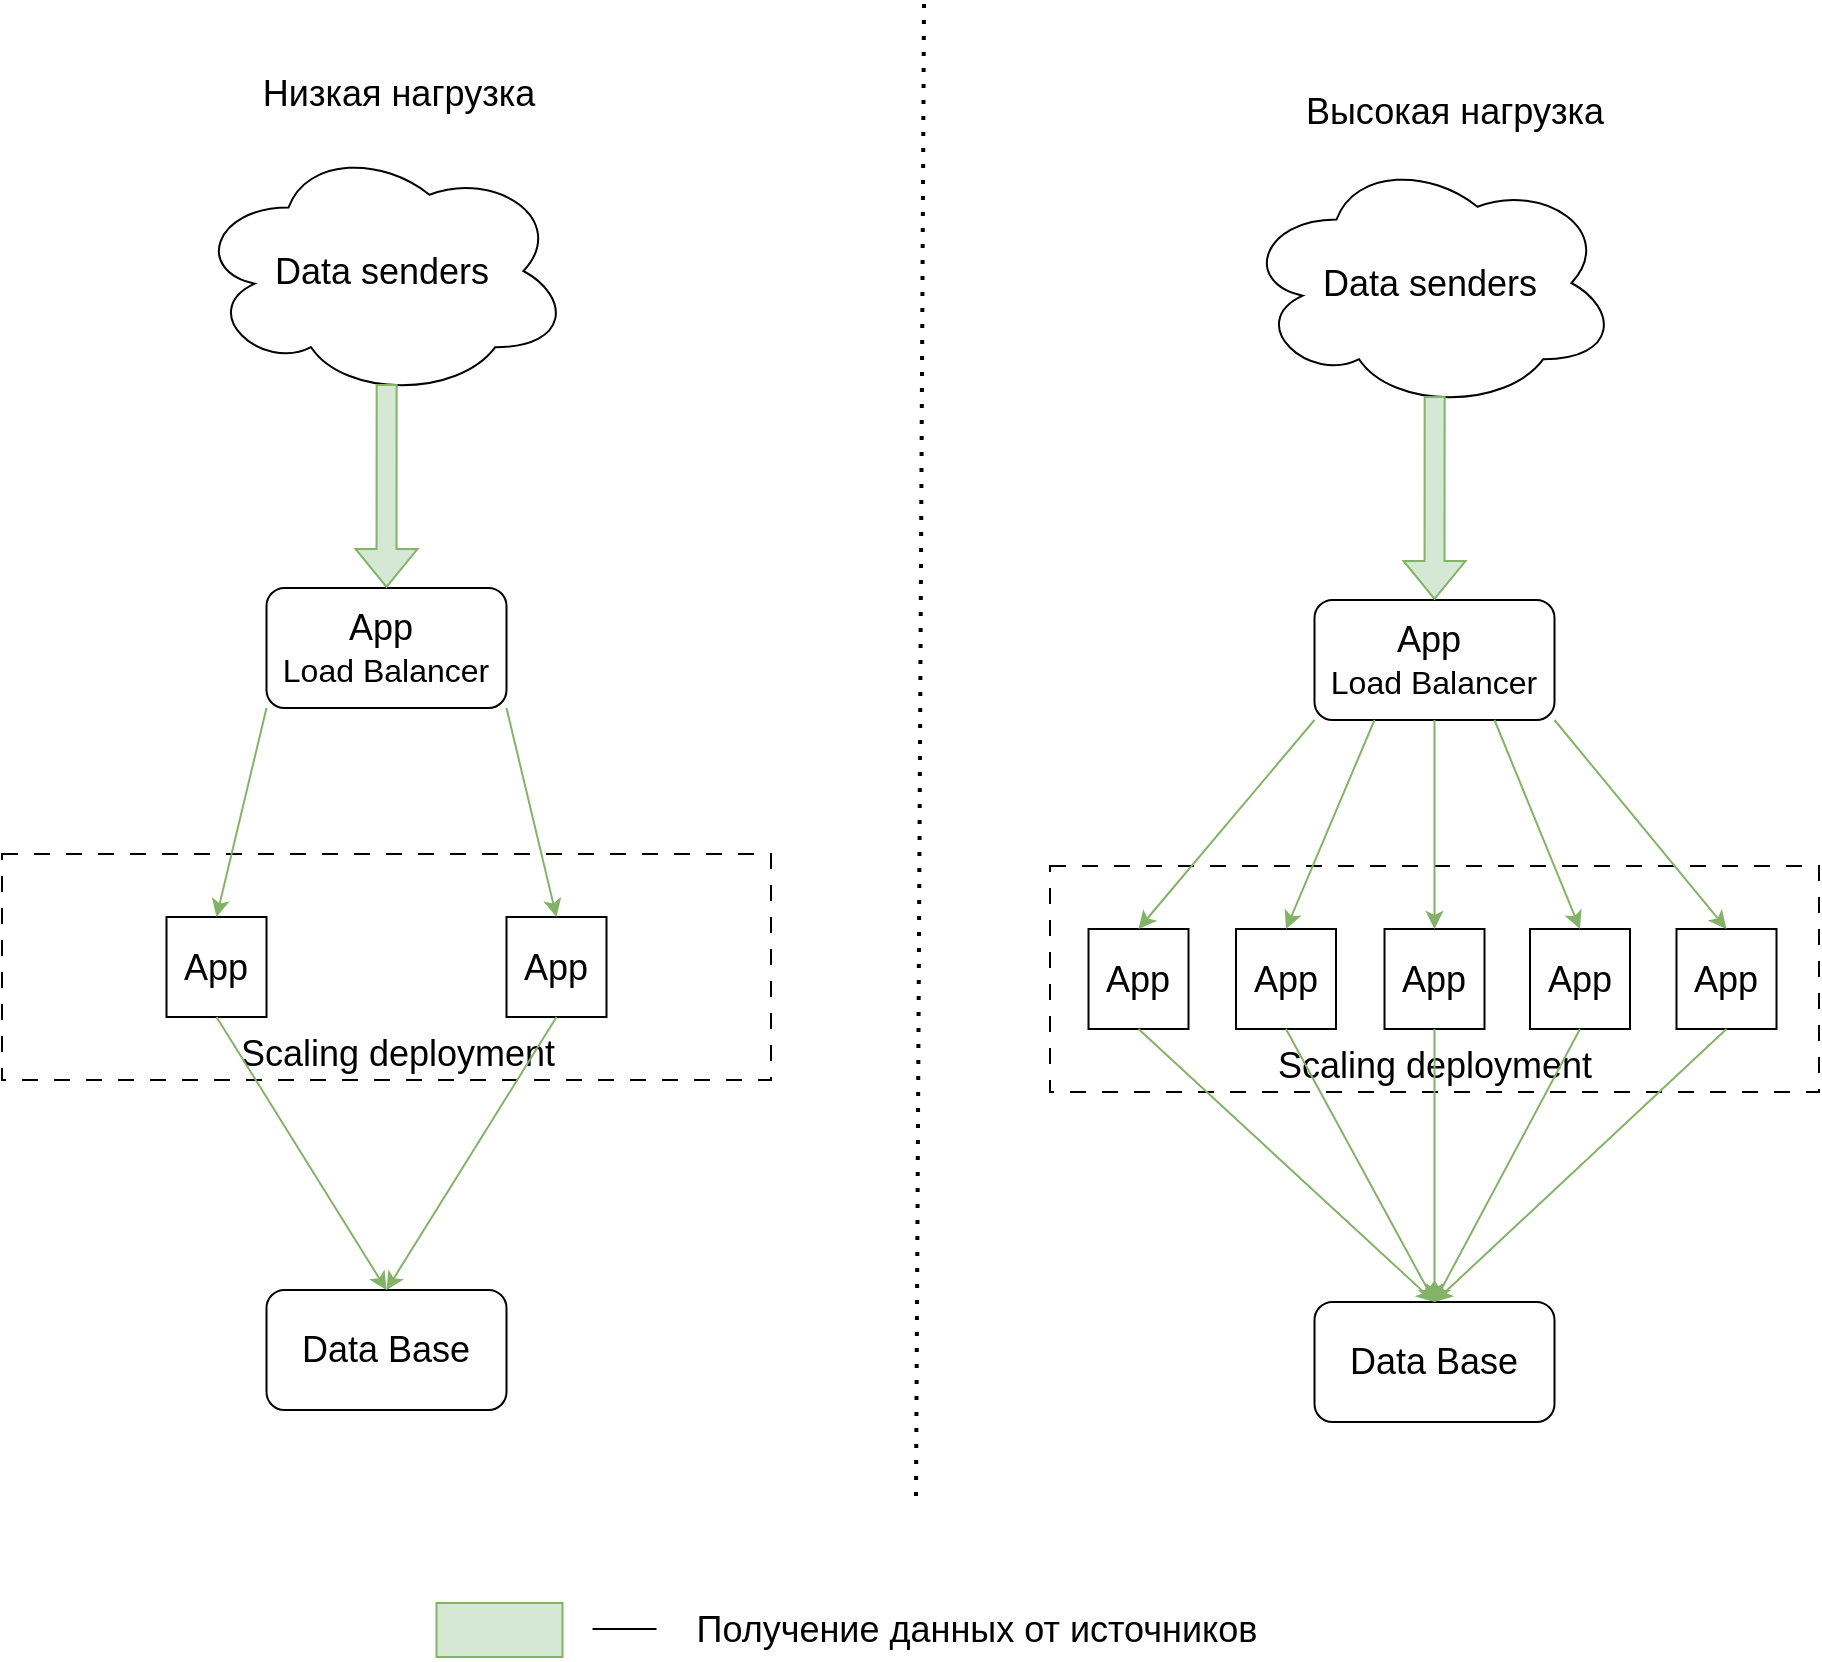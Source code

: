 <mxfile version="22.1.17" type="device">
  <diagram name="Страница — 1" id="v183EFJ7eAloO63CMou5">
    <mxGraphModel dx="2074" dy="2320" grid="0" gridSize="10" guides="1" tooltips="1" connect="1" arrows="1" fold="1" page="1" pageScale="1" pageWidth="827" pageHeight="1169" math="0" shadow="0">
      <root>
        <mxCell id="0" />
        <mxCell id="1" parent="0" />
        <mxCell id="d0DAwnYySHNyLZebtg_5-1" value="&lt;font style=&quot;font-size: 18px;&quot;&gt;App&amp;nbsp;&lt;/font&gt;&lt;div&gt;&lt;span style=&quot;background-color: initial;&quot;&gt;&lt;font size=&quot;3&quot;&gt;Load Balancer&lt;/font&gt;&lt;/span&gt;&lt;br&gt;&lt;/div&gt;" style="rounded=1;whiteSpace=wrap;html=1;" parent="1" vertex="1">
          <mxGeometry x="166.25" y="271" width="120" height="60" as="geometry" />
        </mxCell>
        <mxCell id="d0DAwnYySHNyLZebtg_5-2" value="" style="rounded=0;whiteSpace=wrap;html=1;dashed=1;dashPattern=8 8;" parent="1" vertex="1">
          <mxGeometry x="34" y="404" width="384.5" height="113" as="geometry" />
        </mxCell>
        <mxCell id="d0DAwnYySHNyLZebtg_5-53" value="&lt;font style=&quot;font-size: 18px;&quot;&gt;Scaling deployment&lt;/font&gt;" style="text;html=1;align=center;verticalAlign=middle;whiteSpace=wrap;rounded=0;" parent="1" vertex="1">
          <mxGeometry x="148.38" y="489" width="167.75" height="30" as="geometry" />
        </mxCell>
        <mxCell id="d0DAwnYySHNyLZebtg_5-5" value="&lt;font style=&quot;font-size: 18px;&quot;&gt;App&lt;/font&gt;" style="whiteSpace=wrap;html=1;aspect=fixed;" parent="1" vertex="1">
          <mxGeometry x="116.25" y="435.5" width="50" height="50" as="geometry" />
        </mxCell>
        <mxCell id="d0DAwnYySHNyLZebtg_5-6" value="&lt;font style=&quot;font-size: 18px;&quot;&gt;App&lt;/font&gt;" style="whiteSpace=wrap;html=1;aspect=fixed;" parent="1" vertex="1">
          <mxGeometry x="286.25" y="435.5" width="50" height="50" as="geometry" />
        </mxCell>
        <mxCell id="d0DAwnYySHNyLZebtg_5-9" value="" style="endArrow=classic;html=1;rounded=0;exitX=0;exitY=1;exitDx=0;exitDy=0;entryX=0.5;entryY=0;entryDx=0;entryDy=0;fillColor=#d5e8d4;strokeColor=#82b366;" parent="1" source="d0DAwnYySHNyLZebtg_5-1" target="d0DAwnYySHNyLZebtg_5-5" edge="1">
          <mxGeometry width="50" height="50" relative="1" as="geometry">
            <mxPoint x="-2.75" y="596" as="sourcePoint" />
            <mxPoint x="47.25" y="546" as="targetPoint" />
          </mxGeometry>
        </mxCell>
        <mxCell id="d0DAwnYySHNyLZebtg_5-11" value="" style="endArrow=classic;html=1;rounded=0;exitX=1;exitY=1;exitDx=0;exitDy=0;entryX=0.5;entryY=0;entryDx=0;entryDy=0;fillColor=#d5e8d4;strokeColor=#82b366;" parent="1" source="d0DAwnYySHNyLZebtg_5-1" target="d0DAwnYySHNyLZebtg_5-6" edge="1">
          <mxGeometry width="50" height="50" relative="1" as="geometry">
            <mxPoint x="328.25" y="362" as="sourcePoint" />
            <mxPoint x="378.25" y="312" as="targetPoint" />
          </mxGeometry>
        </mxCell>
        <mxCell id="d0DAwnYySHNyLZebtg_5-12" value="&lt;span style=&quot;background-color: rgb(255, 255, 255);&quot;&gt;&lt;font style=&quot;font-size: 18px;&quot;&gt;Data Base&lt;/font&gt;&lt;/span&gt;" style="rounded=1;whiteSpace=wrap;html=1;" parent="1" vertex="1">
          <mxGeometry x="166.25" y="622" width="120" height="60" as="geometry" />
        </mxCell>
        <mxCell id="d0DAwnYySHNyLZebtg_5-13" value="" style="endArrow=classic;html=1;rounded=0;exitX=0.5;exitY=1;exitDx=0;exitDy=0;entryX=0.5;entryY=0;entryDx=0;entryDy=0;fillColor=#d5e8d4;strokeColor=#82b366;" parent="1" source="d0DAwnYySHNyLZebtg_5-5" target="d0DAwnYySHNyLZebtg_5-12" edge="1">
          <mxGeometry width="50" height="50" relative="1" as="geometry">
            <mxPoint x="-2.75" y="596" as="sourcePoint" />
            <mxPoint x="47.25" y="546" as="targetPoint" />
          </mxGeometry>
        </mxCell>
        <mxCell id="d0DAwnYySHNyLZebtg_5-15" value="" style="endArrow=classic;html=1;rounded=0;entryX=0.5;entryY=0;entryDx=0;entryDy=0;exitX=0.5;exitY=1;exitDx=0;exitDy=0;fillColor=#d5e8d4;strokeColor=#82b366;" parent="1" source="d0DAwnYySHNyLZebtg_5-6" target="d0DAwnYySHNyLZebtg_5-12" edge="1">
          <mxGeometry width="50" height="50" relative="1" as="geometry">
            <mxPoint x="213.25" y="640" as="sourcePoint" />
            <mxPoint x="263.25" y="590" as="targetPoint" />
          </mxGeometry>
        </mxCell>
        <mxCell id="d0DAwnYySHNyLZebtg_5-35" value="&lt;font style=&quot;font-size: 18px;&quot;&gt;Data senders&lt;/font&gt;" style="ellipse;shape=cloud;whiteSpace=wrap;html=1;" parent="1" vertex="1">
          <mxGeometry x="130.25" y="49" width="188" height="127" as="geometry" />
        </mxCell>
        <mxCell id="d0DAwnYySHNyLZebtg_5-38" value="" style="shape=flexArrow;endArrow=classic;html=1;rounded=0;entryX=0.5;entryY=0;entryDx=0;entryDy=0;exitX=0.511;exitY=0.945;exitDx=0;exitDy=0;exitPerimeter=0;fillColor=#d5e8d4;strokeColor=#82b366;" parent="1" source="d0DAwnYySHNyLZebtg_5-35" target="d0DAwnYySHNyLZebtg_5-1" edge="1">
          <mxGeometry width="50" height="50" relative="1" as="geometry">
            <mxPoint x="7.25" y="277" as="sourcePoint" />
            <mxPoint x="57.25" y="227" as="targetPoint" />
          </mxGeometry>
        </mxCell>
        <mxCell id="d0DAwnYySHNyLZebtg_5-39" value="" style="rounded=0;whiteSpace=wrap;html=1;fillColor=#d5e8d4;strokeColor=#82b366;" parent="1" vertex="1">
          <mxGeometry x="251.25" y="778.5" width="63" height="27" as="geometry" />
        </mxCell>
        <mxCell id="d0DAwnYySHNyLZebtg_5-43" value="&lt;font style=&quot;font-size: 18px;&quot;&gt;Получение данных от источников&lt;/font&gt;" style="text;html=1;align=center;verticalAlign=middle;whiteSpace=wrap;rounded=0;" parent="1" vertex="1">
          <mxGeometry x="374.13" y="777" width="294.75" height="30" as="geometry" />
        </mxCell>
        <mxCell id="d0DAwnYySHNyLZebtg_5-47" value="" style="endArrow=none;html=1;rounded=0;" parent="1" edge="1">
          <mxGeometry width="50" height="50" relative="1" as="geometry">
            <mxPoint x="329.25" y="791.5" as="sourcePoint" />
            <mxPoint x="361.25" y="791.5" as="targetPoint" />
          </mxGeometry>
        </mxCell>
        <mxCell id="OdhgJN6pERIXuFP964hx-1" value="&lt;font style=&quot;font-size: 18px;&quot;&gt;Низкая нагрузка&lt;/font&gt;" style="text;html=1;align=center;verticalAlign=middle;resizable=0;points=[];autosize=1;strokeColor=none;fillColor=none;" parent="1" vertex="1">
          <mxGeometry x="155.25" y="7" width="154" height="34" as="geometry" />
        </mxCell>
        <mxCell id="OdhgJN6pERIXuFP964hx-2" value="&lt;font style=&quot;font-size: 18px;&quot;&gt;App&amp;nbsp;&lt;/font&gt;&lt;div&gt;&lt;span style=&quot;background-color: initial;&quot;&gt;&lt;font size=&quot;3&quot;&gt;Load Balancer&lt;/font&gt;&lt;/span&gt;&lt;br&gt;&lt;/div&gt;" style="rounded=1;whiteSpace=wrap;html=1;" parent="1" vertex="1">
          <mxGeometry x="690.25" y="277" width="120" height="60" as="geometry" />
        </mxCell>
        <mxCell id="OdhgJN6pERIXuFP964hx-3" value="" style="rounded=0;whiteSpace=wrap;html=1;dashed=1;dashPattern=8 8;" parent="1" vertex="1">
          <mxGeometry x="558" y="410" width="384.5" height="113" as="geometry" />
        </mxCell>
        <mxCell id="OdhgJN6pERIXuFP964hx-4" value="&lt;font style=&quot;font-size: 18px;&quot;&gt;Scaling deployment&lt;/font&gt;" style="text;html=1;align=center;verticalAlign=middle;whiteSpace=wrap;rounded=0;" parent="1" vertex="1">
          <mxGeometry x="668.88" y="495" width="162.75" height="30" as="geometry" />
        </mxCell>
        <mxCell id="OdhgJN6pERIXuFP964hx-5" value="&lt;font style=&quot;font-size: 18px;&quot;&gt;App&lt;/font&gt;" style="whiteSpace=wrap;html=1;aspect=fixed;" parent="1" vertex="1">
          <mxGeometry x="725.25" y="441.5" width="50" height="50" as="geometry" />
        </mxCell>
        <mxCell id="OdhgJN6pERIXuFP964hx-6" value="&lt;font style=&quot;font-size: 18px;&quot;&gt;App&lt;/font&gt;" style="whiteSpace=wrap;html=1;aspect=fixed;" parent="1" vertex="1">
          <mxGeometry x="577.25" y="441.5" width="50" height="50" as="geometry" />
        </mxCell>
        <mxCell id="OdhgJN6pERIXuFP964hx-7" value="&lt;font style=&quot;font-size: 18px;&quot;&gt;App&lt;/font&gt;" style="whiteSpace=wrap;html=1;aspect=fixed;" parent="1" vertex="1">
          <mxGeometry x="871.25" y="441.5" width="50" height="50" as="geometry" />
        </mxCell>
        <mxCell id="OdhgJN6pERIXuFP964hx-8" value="" style="endArrow=classic;html=1;rounded=0;exitX=0;exitY=1;exitDx=0;exitDy=0;entryX=0.5;entryY=0;entryDx=0;entryDy=0;fillColor=#d5e8d4;strokeColor=#82b366;" parent="1" source="OdhgJN6pERIXuFP964hx-2" target="OdhgJN6pERIXuFP964hx-6" edge="1">
          <mxGeometry width="50" height="50" relative="1" as="geometry">
            <mxPoint x="521.25" y="602" as="sourcePoint" />
            <mxPoint x="571.25" y="552" as="targetPoint" />
          </mxGeometry>
        </mxCell>
        <mxCell id="OdhgJN6pERIXuFP964hx-9" value="" style="endArrow=classic;html=1;rounded=0;exitX=0.5;exitY=1;exitDx=0;exitDy=0;entryX=0.5;entryY=0;entryDx=0;entryDy=0;fillColor=#d5e8d4;strokeColor=#82b366;" parent="1" source="OdhgJN6pERIXuFP964hx-2" target="OdhgJN6pERIXuFP964hx-5" edge="1">
          <mxGeometry width="50" height="50" relative="1" as="geometry">
            <mxPoint x="521.25" y="602" as="sourcePoint" />
            <mxPoint x="571.25" y="552" as="targetPoint" />
          </mxGeometry>
        </mxCell>
        <mxCell id="OdhgJN6pERIXuFP964hx-10" value="" style="endArrow=classic;html=1;rounded=0;exitX=1;exitY=1;exitDx=0;exitDy=0;entryX=0.5;entryY=0;entryDx=0;entryDy=0;fillColor=#d5e8d4;strokeColor=#82b366;" parent="1" source="OdhgJN6pERIXuFP964hx-2" target="OdhgJN6pERIXuFP964hx-7" edge="1">
          <mxGeometry width="50" height="50" relative="1" as="geometry">
            <mxPoint x="852.25" y="368" as="sourcePoint" />
            <mxPoint x="902.25" y="318" as="targetPoint" />
          </mxGeometry>
        </mxCell>
        <mxCell id="OdhgJN6pERIXuFP964hx-11" value="&lt;span style=&quot;background-color: rgb(255, 255, 255);&quot;&gt;&lt;font style=&quot;font-size: 18px;&quot;&gt;Data Base&lt;/font&gt;&lt;/span&gt;" style="rounded=1;whiteSpace=wrap;html=1;" parent="1" vertex="1">
          <mxGeometry x="690.25" y="628" width="120" height="60" as="geometry" />
        </mxCell>
        <mxCell id="OdhgJN6pERIXuFP964hx-12" value="" style="endArrow=classic;html=1;rounded=0;exitX=0.5;exitY=1;exitDx=0;exitDy=0;entryX=0.5;entryY=0;entryDx=0;entryDy=0;fillColor=#d5e8d4;strokeColor=#82b366;" parent="1" source="OdhgJN6pERIXuFP964hx-6" target="OdhgJN6pERIXuFP964hx-11" edge="1">
          <mxGeometry width="50" height="50" relative="1" as="geometry">
            <mxPoint x="521.25" y="602" as="sourcePoint" />
            <mxPoint x="571.25" y="552" as="targetPoint" />
          </mxGeometry>
        </mxCell>
        <mxCell id="OdhgJN6pERIXuFP964hx-13" value="" style="endArrow=classic;html=1;rounded=0;entryX=0.5;entryY=0;entryDx=0;entryDy=0;exitX=0.5;exitY=1;exitDx=0;exitDy=0;fillColor=#d5e8d4;strokeColor=#82b366;" parent="1" source="OdhgJN6pERIXuFP964hx-5" target="OdhgJN6pERIXuFP964hx-11" edge="1">
          <mxGeometry width="50" height="50" relative="1" as="geometry">
            <mxPoint x="521.25" y="602" as="sourcePoint" />
            <mxPoint x="571.25" y="552" as="targetPoint" />
          </mxGeometry>
        </mxCell>
        <mxCell id="OdhgJN6pERIXuFP964hx-14" value="" style="endArrow=classic;html=1;rounded=0;entryX=0.5;entryY=0;entryDx=0;entryDy=0;exitX=0.5;exitY=1;exitDx=0;exitDy=0;fillColor=#d5e8d4;strokeColor=#82b366;" parent="1" source="OdhgJN6pERIXuFP964hx-7" target="OdhgJN6pERIXuFP964hx-11" edge="1">
          <mxGeometry width="50" height="50" relative="1" as="geometry">
            <mxPoint x="737.25" y="646" as="sourcePoint" />
            <mxPoint x="787.25" y="596" as="targetPoint" />
          </mxGeometry>
        </mxCell>
        <mxCell id="OdhgJN6pERIXuFP964hx-15" value="&lt;font style=&quot;font-size: 18px;&quot;&gt;Data senders&lt;/font&gt;" style="ellipse;shape=cloud;whiteSpace=wrap;html=1;" parent="1" vertex="1">
          <mxGeometry x="654.25" y="55" width="188" height="127" as="geometry" />
        </mxCell>
        <mxCell id="OdhgJN6pERIXuFP964hx-16" value="" style="shape=flexArrow;endArrow=classic;html=1;rounded=0;entryX=0.5;entryY=0;entryDx=0;entryDy=0;exitX=0.511;exitY=0.945;exitDx=0;exitDy=0;exitPerimeter=0;fillColor=#d5e8d4;strokeColor=#82b366;" parent="1" source="OdhgJN6pERIXuFP964hx-15" target="OdhgJN6pERIXuFP964hx-2" edge="1">
          <mxGeometry width="50" height="50" relative="1" as="geometry">
            <mxPoint x="531.25" y="283" as="sourcePoint" />
            <mxPoint x="581.25" y="233" as="targetPoint" />
          </mxGeometry>
        </mxCell>
        <mxCell id="OdhgJN6pERIXuFP964hx-17" value="&lt;font style=&quot;font-size: 18px;&quot;&gt;App&lt;/font&gt;" style="whiteSpace=wrap;html=1;aspect=fixed;" parent="1" vertex="1">
          <mxGeometry x="651" y="441.5" width="50" height="50" as="geometry" />
        </mxCell>
        <mxCell id="OdhgJN6pERIXuFP964hx-18" value="&lt;font style=&quot;font-size: 18px;&quot;&gt;App&lt;/font&gt;" style="whiteSpace=wrap;html=1;aspect=fixed;" parent="1" vertex="1">
          <mxGeometry x="798" y="441.5" width="50" height="50" as="geometry" />
        </mxCell>
        <mxCell id="OdhgJN6pERIXuFP964hx-19" value="" style="endArrow=classic;html=1;rounded=0;exitX=0.25;exitY=1;exitDx=0;exitDy=0;entryX=0.5;entryY=0;entryDx=0;entryDy=0;fillColor=#d5e8d4;strokeColor=#82b366;" parent="1" source="OdhgJN6pERIXuFP964hx-2" target="OdhgJN6pERIXuFP964hx-17" edge="1">
          <mxGeometry width="50" height="50" relative="1" as="geometry">
            <mxPoint x="760" y="347" as="sourcePoint" />
            <mxPoint x="760" y="452" as="targetPoint" />
          </mxGeometry>
        </mxCell>
        <mxCell id="OdhgJN6pERIXuFP964hx-20" value="" style="endArrow=classic;html=1;rounded=0;exitX=0.75;exitY=1;exitDx=0;exitDy=0;entryX=0.5;entryY=0;entryDx=0;entryDy=0;fillColor=#d5e8d4;strokeColor=#82b366;" parent="1" source="OdhgJN6pERIXuFP964hx-2" target="OdhgJN6pERIXuFP964hx-18" edge="1">
          <mxGeometry width="50" height="50" relative="1" as="geometry">
            <mxPoint x="803" y="352" as="sourcePoint" />
            <mxPoint x="759" y="457" as="targetPoint" />
          </mxGeometry>
        </mxCell>
        <mxCell id="OdhgJN6pERIXuFP964hx-21" value="" style="endArrow=classic;html=1;rounded=0;exitX=0.5;exitY=1;exitDx=0;exitDy=0;entryX=0.5;entryY=0;entryDx=0;entryDy=0;fillColor=#d5e8d4;strokeColor=#82b366;" parent="1" source="OdhgJN6pERIXuFP964hx-17" target="OdhgJN6pERIXuFP964hx-11" edge="1">
          <mxGeometry width="50" height="50" relative="1" as="geometry">
            <mxPoint x="612" y="502" as="sourcePoint" />
            <mxPoint x="760" y="638" as="targetPoint" />
          </mxGeometry>
        </mxCell>
        <mxCell id="OdhgJN6pERIXuFP964hx-22" value="&lt;font style=&quot;font-size: 18px;&quot;&gt;Высокая нагрузка&lt;/font&gt;" style="text;html=1;align=center;verticalAlign=middle;resizable=0;points=[];autosize=1;strokeColor=none;fillColor=none;" parent="1" vertex="1">
          <mxGeometry x="676" y="16" width="167" height="34" as="geometry" />
        </mxCell>
        <mxCell id="OdhgJN6pERIXuFP964hx-23" value="" style="endArrow=classic;html=1;rounded=0;entryX=0.5;entryY=0;entryDx=0;entryDy=0;exitX=0.5;exitY=1;exitDx=0;exitDy=0;fillColor=#d5e8d4;strokeColor=#82b366;" parent="1" source="OdhgJN6pERIXuFP964hx-18" target="OdhgJN6pERIXuFP964hx-11" edge="1">
          <mxGeometry width="50" height="50" relative="1" as="geometry">
            <mxPoint x="906" y="502" as="sourcePoint" />
            <mxPoint x="760" y="638" as="targetPoint" />
          </mxGeometry>
        </mxCell>
        <mxCell id="OdhgJN6pERIXuFP964hx-24" value="" style="endArrow=none;dashed=1;html=1;dashPattern=1 3;strokeWidth=2;rounded=0;" parent="1" edge="1">
          <mxGeometry width="50" height="50" relative="1" as="geometry">
            <mxPoint x="491" y="725" as="sourcePoint" />
            <mxPoint x="495" y="-22" as="targetPoint" />
          </mxGeometry>
        </mxCell>
      </root>
    </mxGraphModel>
  </diagram>
</mxfile>
